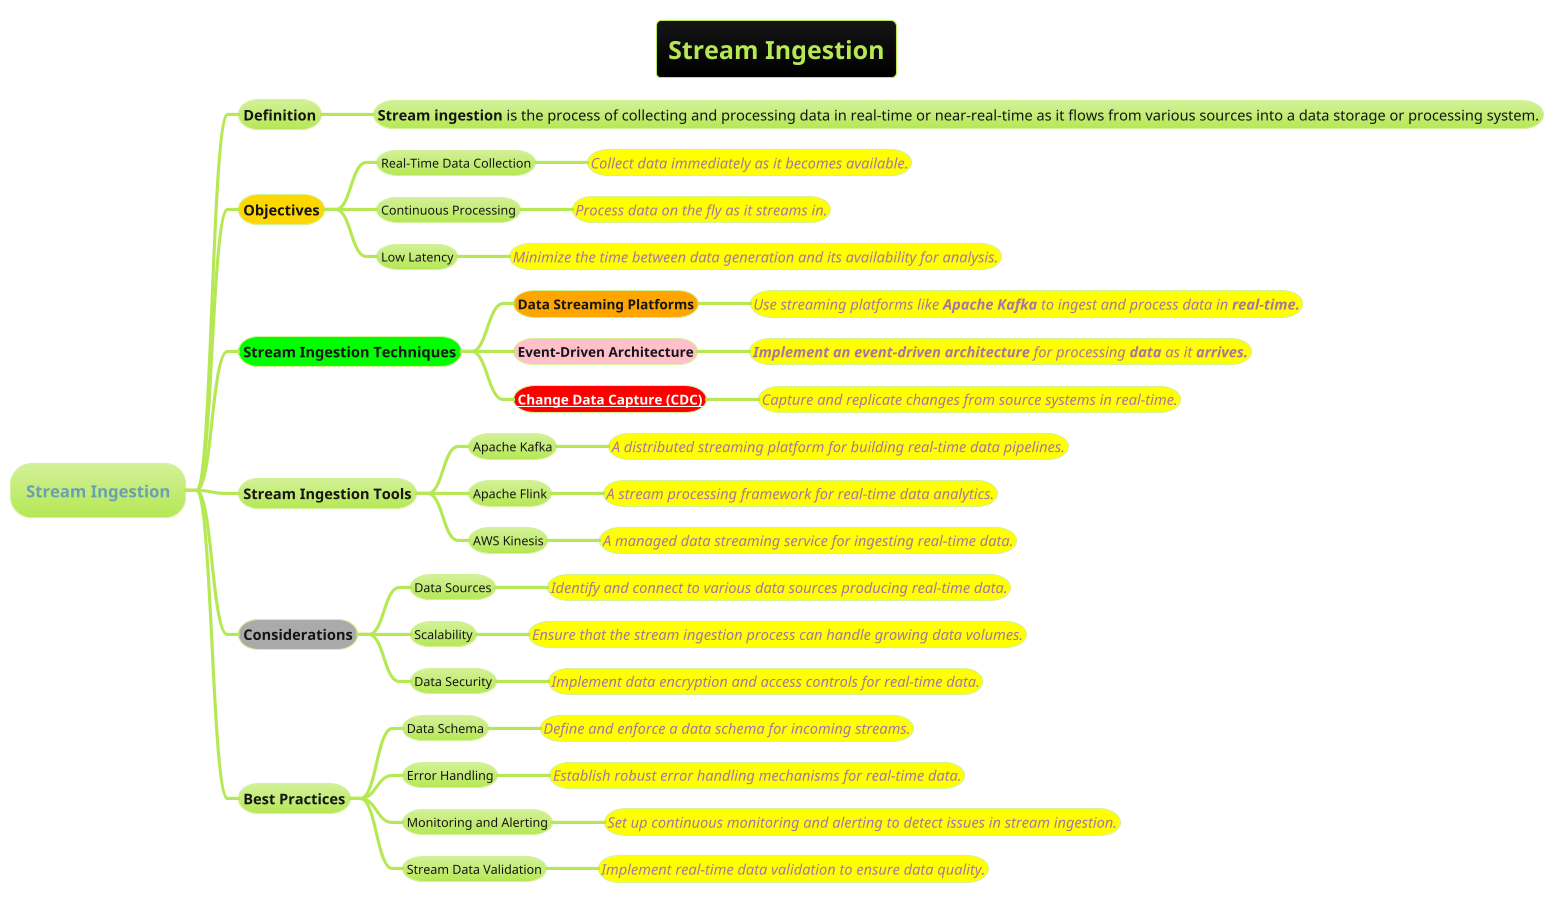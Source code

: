 @startmindmap
title =Stream Ingestion
!theme hacker

* Stream Ingestion
** Definition
*** <size:14>**Stream ingestion** is the process of collecting and processing data in real-time or near-real-time as it flows from various sources into a data storage or processing system.

**[#gold] Objectives
*** Real-Time Data Collection
****[#yellow] ====<size:14>Collect data immediately as it becomes available.
*** Continuous Processing
****[#yellow] ====<size:14>Process data on the fly as it streams in.
*** Low Latency
****[#yellow] ====<size:14>Minimize the time between data generation and its availability for analysis.

**[#lime] Stream Ingestion Techniques
***[#orange] ===Data Streaming Platforms
****[#yellow] ====<size:14>Use streaming platforms like **Apache Kafka** to ingest and process data in **real-time.**
***[#pink] ===Event-Driven Architecture
****[#yellow] ====<size:14>**Implement an event-driven architecture** for processing **data** as it **arrives.**
***[#red] ===[[Change-Data-Capture-(CDC).puml Change Data Capture (CDC)]]
****[#yellow] ====<size:14>Capture and replicate changes from source systems in real-time.

** Stream Ingestion Tools
*** Apache Kafka
****[#yellow] ====<size:14>A distributed streaming platform for building real-time data pipelines.
*** Apache Flink
****[#yellow] ====<size:14>A stream processing framework for real-time data analytics.
*** AWS Kinesis
****[#yellow] ====<size:14>A managed data streaming service for ingesting real-time data.

**[#a] Considerations
*** Data Sources
****[#yellow] ====<size:14>Identify and connect to various data sources producing real-time data.
*** Scalability
****[#yellow] ====<size:14>Ensure that the stream ingestion process can handle growing data volumes.

*** Data Security
****[#yellow] ====<size:14>Implement data encryption and access controls for real-time data.

** Best Practices
*** Data Schema
****[#yellow] ====<size:14>Define and enforce a data schema for incoming streams.
*** Error Handling
****[#yellow] ====<size:14>Establish robust error handling mechanisms for real-time data.
*** Monitoring and Alerting
****[#yellow] ====<size:14>Set up continuous monitoring and alerting to detect issues in stream ingestion.
*** Stream Data Validation
****[#yellow] ====<size:14>Implement real-time data validation to ensure data quality.

@endmindmap
